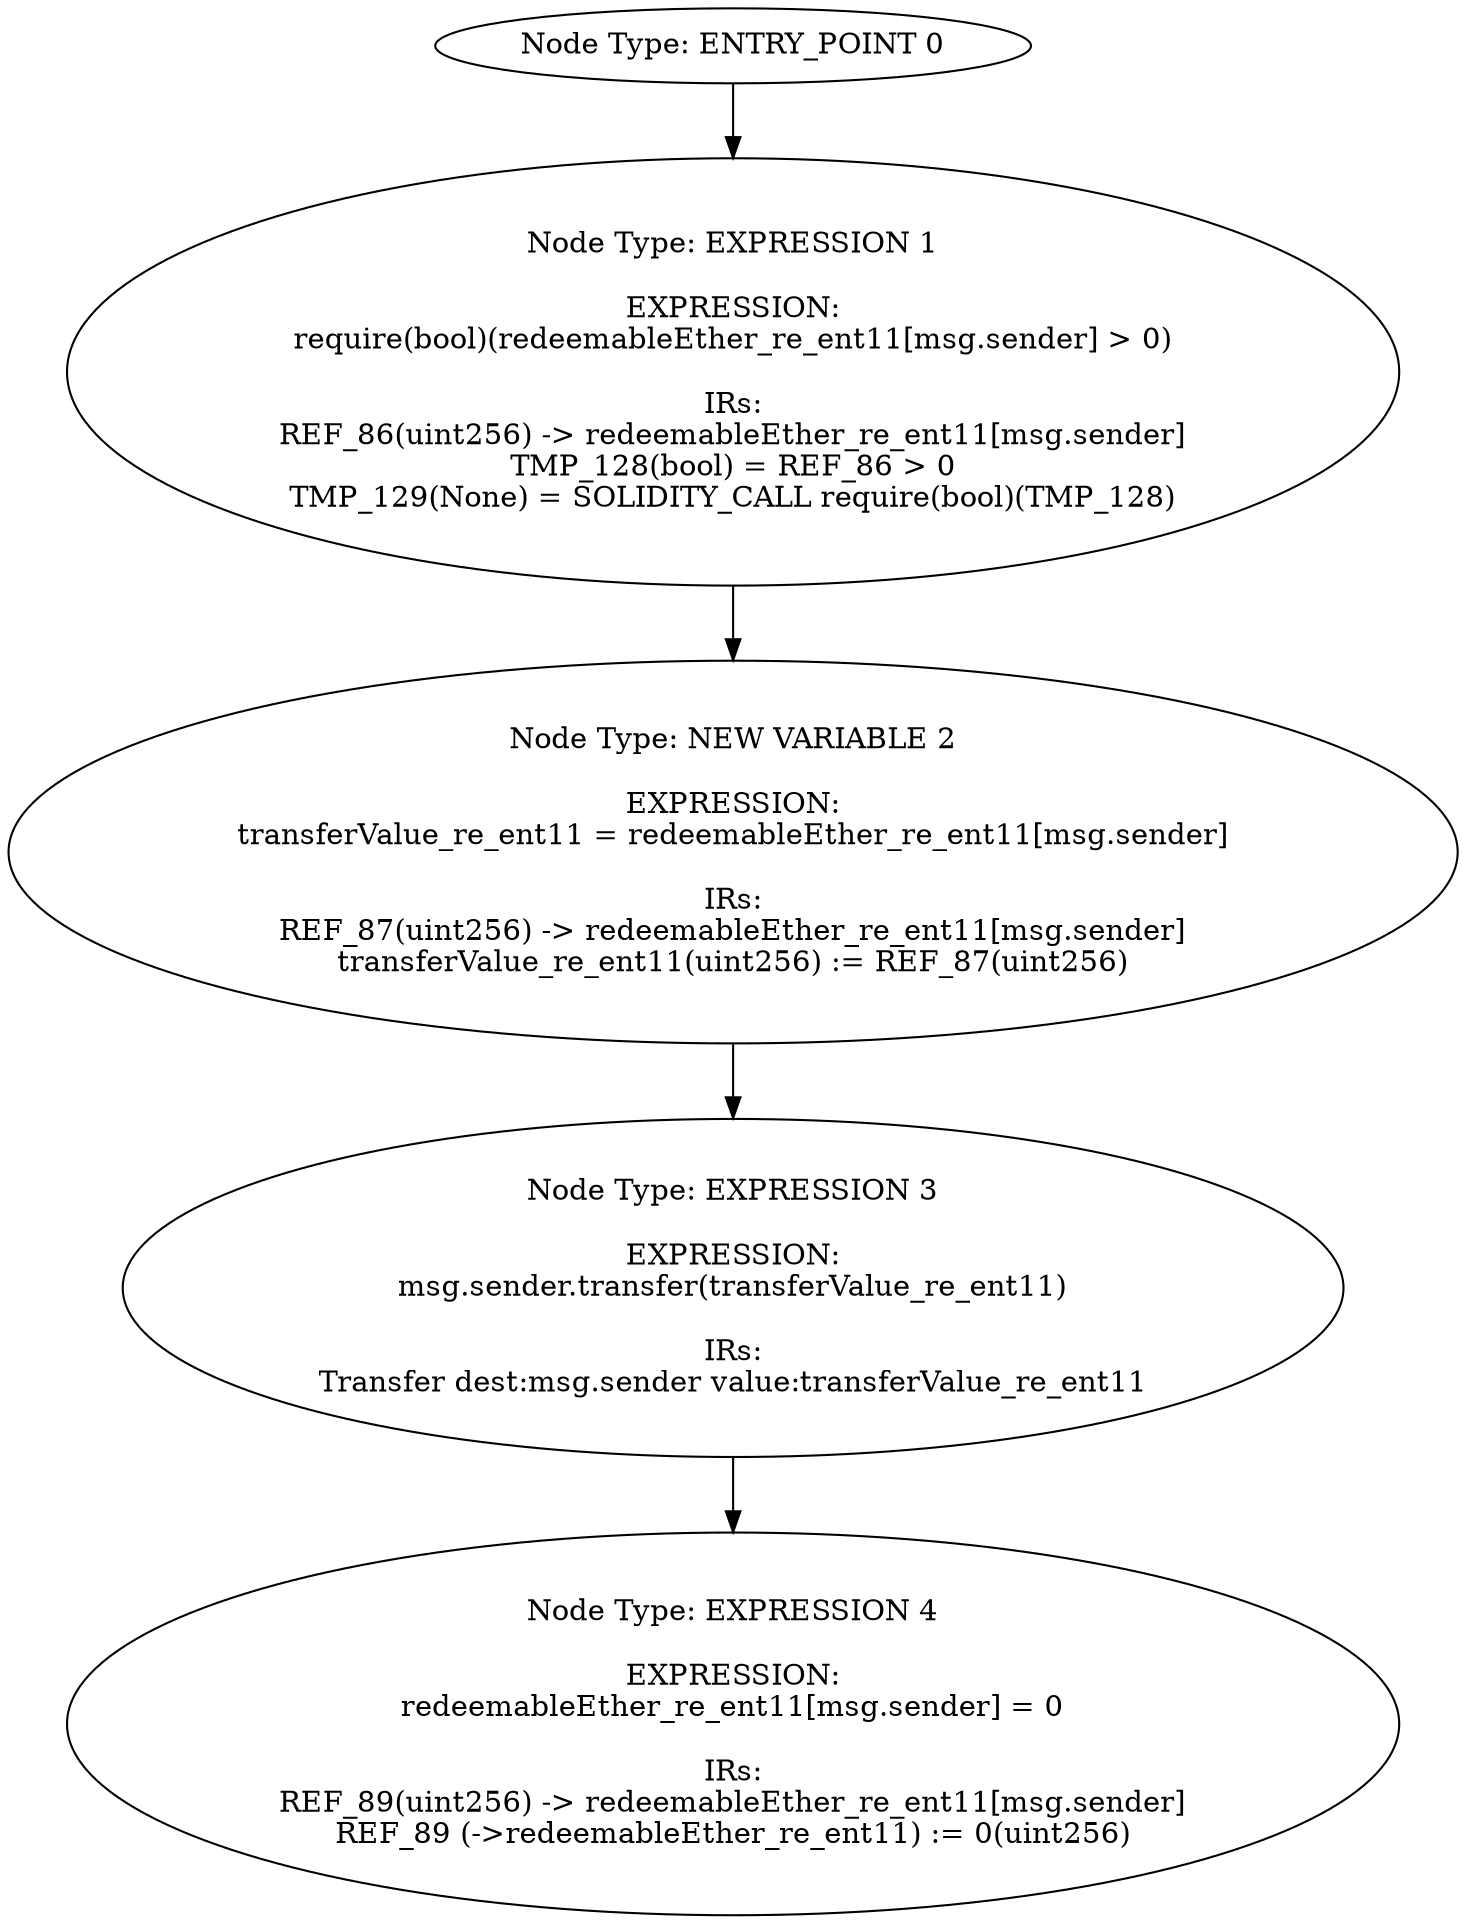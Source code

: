 digraph{
0[label="Node Type: ENTRY_POINT 0
"];
0->1;
1[label="Node Type: EXPRESSION 1

EXPRESSION:
require(bool)(redeemableEther_re_ent11[msg.sender] > 0)

IRs:
REF_86(uint256) -> redeemableEther_re_ent11[msg.sender]
TMP_128(bool) = REF_86 > 0
TMP_129(None) = SOLIDITY_CALL require(bool)(TMP_128)"];
1->2;
2[label="Node Type: NEW VARIABLE 2

EXPRESSION:
transferValue_re_ent11 = redeemableEther_re_ent11[msg.sender]

IRs:
REF_87(uint256) -> redeemableEther_re_ent11[msg.sender]
transferValue_re_ent11(uint256) := REF_87(uint256)"];
2->3;
3[label="Node Type: EXPRESSION 3

EXPRESSION:
msg.sender.transfer(transferValue_re_ent11)

IRs:
Transfer dest:msg.sender value:transferValue_re_ent11"];
3->4;
4[label="Node Type: EXPRESSION 4

EXPRESSION:
redeemableEther_re_ent11[msg.sender] = 0

IRs:
REF_89(uint256) -> redeemableEther_re_ent11[msg.sender]
REF_89 (->redeemableEther_re_ent11) := 0(uint256)"];
}
